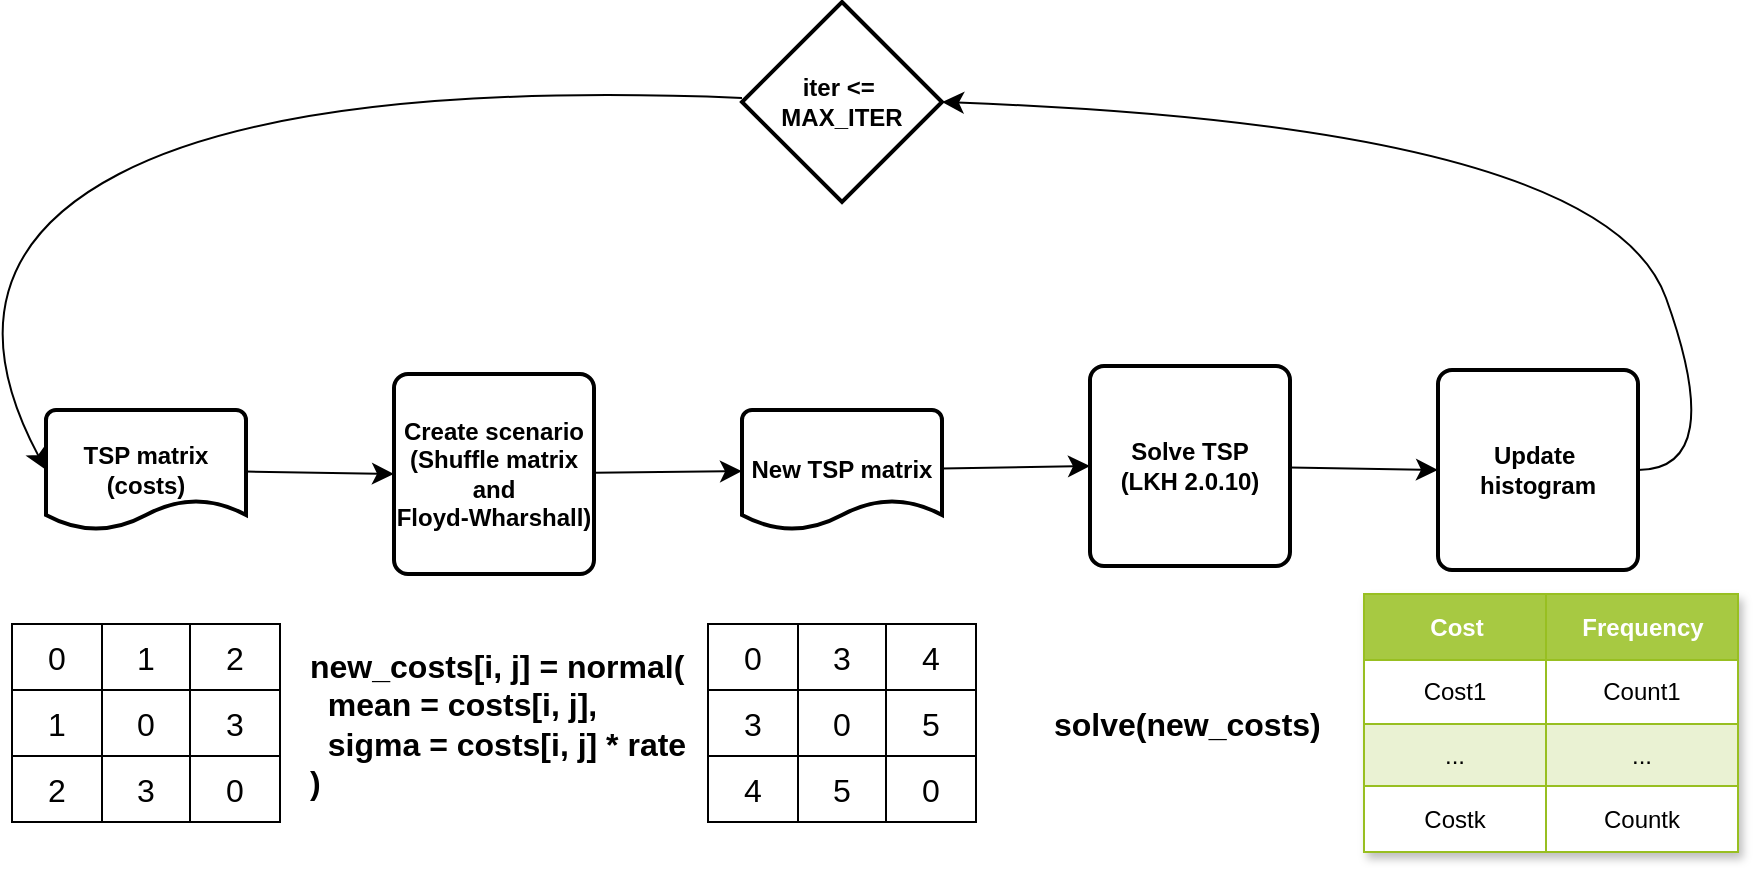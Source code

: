 <mxfile version="24.9.0">
  <diagram name="Página-1" id="CZzdpUChS0xDkeehGTBY">
    <mxGraphModel dx="1834" dy="1140" grid="0" gridSize="10" guides="1" tooltips="1" connect="1" arrows="1" fold="1" page="0" pageScale="1" pageWidth="827" pageHeight="1169" math="0" shadow="0">
      <root>
        <mxCell id="0" />
        <mxCell id="1" parent="0" />
        <mxCell id="dt8AIyi9bGVimPXV3mef-9" style="edgeStyle=none;curved=1;rounded=0;orthogonalLoop=1;jettySize=auto;html=1;fontSize=12;startSize=8;endSize=8;" edge="1" parent="1" source="dt8AIyi9bGVimPXV3mef-3" target="dt8AIyi9bGVimPXV3mef-8">
          <mxGeometry relative="1" as="geometry" />
        </mxCell>
        <mxCell id="dt8AIyi9bGVimPXV3mef-3" value="Create scenario&lt;div&gt;(Shuffle matrix&lt;/div&gt;&lt;div&gt;and&lt;/div&gt;&lt;div&gt;Floyd-Wharshall)&lt;/div&gt;" style="rounded=1;whiteSpace=wrap;html=1;absoluteArcSize=1;arcSize=14;strokeWidth=2;fontStyle=1" vertex="1" parent="1">
          <mxGeometry x="-24" y="94" width="100" height="100" as="geometry" />
        </mxCell>
        <mxCell id="dt8AIyi9bGVimPXV3mef-7" style="edgeStyle=none;curved=1;rounded=0;orthogonalLoop=1;jettySize=auto;html=1;entryX=0;entryY=0.5;entryDx=0;entryDy=0;fontSize=12;startSize=8;endSize=8;" edge="1" parent="1" source="dt8AIyi9bGVimPXV3mef-6" target="dt8AIyi9bGVimPXV3mef-3">
          <mxGeometry relative="1" as="geometry" />
        </mxCell>
        <mxCell id="dt8AIyi9bGVimPXV3mef-6" value="TSP matrix&lt;div&gt;(costs)&lt;/div&gt;" style="strokeWidth=2;html=1;shape=mxgraph.flowchart.document2;whiteSpace=wrap;size=0.25;fontStyle=1" vertex="1" parent="1">
          <mxGeometry x="-198" y="112" width="100" height="60" as="geometry" />
        </mxCell>
        <mxCell id="dt8AIyi9bGVimPXV3mef-11" style="edgeStyle=none;curved=1;rounded=0;orthogonalLoop=1;jettySize=auto;html=1;entryX=0;entryY=0.5;entryDx=0;entryDy=0;fontSize=12;startSize=8;endSize=8;" edge="1" parent="1" source="dt8AIyi9bGVimPXV3mef-8" target="dt8AIyi9bGVimPXV3mef-10">
          <mxGeometry relative="1" as="geometry" />
        </mxCell>
        <mxCell id="dt8AIyi9bGVimPXV3mef-8" value="New TSP matrix" style="strokeWidth=2;html=1;shape=mxgraph.flowchart.document2;whiteSpace=wrap;size=0.25;fontStyle=1" vertex="1" parent="1">
          <mxGeometry x="150" y="112" width="100" height="60" as="geometry" />
        </mxCell>
        <mxCell id="dt8AIyi9bGVimPXV3mef-15" style="edgeStyle=none;curved=1;rounded=0;orthogonalLoop=1;jettySize=auto;html=1;entryX=0;entryY=0.5;entryDx=0;entryDy=0;fontSize=12;startSize=8;endSize=8;" edge="1" parent="1" source="dt8AIyi9bGVimPXV3mef-10" target="dt8AIyi9bGVimPXV3mef-14">
          <mxGeometry relative="1" as="geometry" />
        </mxCell>
        <mxCell id="dt8AIyi9bGVimPXV3mef-10" value="Solve TSP&lt;div&gt;(LKH 2.0.10)&lt;/div&gt;" style="rounded=1;whiteSpace=wrap;html=1;absoluteArcSize=1;arcSize=14;strokeWidth=2;fontStyle=1" vertex="1" parent="1">
          <mxGeometry x="324" y="90" width="100" height="100" as="geometry" />
        </mxCell>
        <mxCell id="dt8AIyi9bGVimPXV3mef-12" value="iter &amp;lt;=&amp;nbsp;&lt;div&gt;MAX_ITER&lt;/div&gt;" style="strokeWidth=2;html=1;shape=mxgraph.flowchart.decision;whiteSpace=wrap;fontStyle=1" vertex="1" parent="1">
          <mxGeometry x="150" y="-92" width="100" height="100" as="geometry" />
        </mxCell>
        <mxCell id="dt8AIyi9bGVimPXV3mef-13" style="edgeStyle=none;curved=1;rounded=0;orthogonalLoop=1;jettySize=auto;html=1;entryX=0;entryY=0.5;entryDx=0;entryDy=0;entryPerimeter=0;fontSize=12;startSize=8;endSize=8;" edge="1" parent="1" source="dt8AIyi9bGVimPXV3mef-12" target="dt8AIyi9bGVimPXV3mef-6">
          <mxGeometry relative="1" as="geometry">
            <Array as="points">
              <mxPoint x="-71" y="-53" />
              <mxPoint x="-252" y="41" />
            </Array>
          </mxGeometry>
        </mxCell>
        <mxCell id="dt8AIyi9bGVimPXV3mef-14" value="Update&amp;nbsp;&lt;div&gt;histogram&lt;/div&gt;" style="rounded=1;whiteSpace=wrap;html=1;absoluteArcSize=1;arcSize=14;strokeWidth=2;fontStyle=1" vertex="1" parent="1">
          <mxGeometry x="498" y="92" width="100" height="100" as="geometry" />
        </mxCell>
        <mxCell id="dt8AIyi9bGVimPXV3mef-16" style="edgeStyle=none;curved=1;rounded=0;orthogonalLoop=1;jettySize=auto;html=1;entryX=1;entryY=0.5;entryDx=0;entryDy=0;entryPerimeter=0;fontSize=12;startSize=8;endSize=8;" edge="1" parent="1" source="dt8AIyi9bGVimPXV3mef-14" target="dt8AIyi9bGVimPXV3mef-12">
          <mxGeometry relative="1" as="geometry">
            <Array as="points">
              <mxPoint x="643" y="142" />
              <mxPoint x="581" y="-30" />
            </Array>
          </mxGeometry>
        </mxCell>
        <mxCell id="dt8AIyi9bGVimPXV3mef-17" value="" style="shape=table;startSize=0;container=1;collapsible=0;childLayout=tableLayout;fontSize=16;" vertex="1" parent="1">
          <mxGeometry x="-215" y="219" width="134" height="99" as="geometry" />
        </mxCell>
        <mxCell id="dt8AIyi9bGVimPXV3mef-18" value="" style="shape=tableRow;horizontal=0;startSize=0;swimlaneHead=0;swimlaneBody=0;strokeColor=inherit;top=0;left=0;bottom=0;right=0;collapsible=0;dropTarget=0;fillColor=none;points=[[0,0.5],[1,0.5]];portConstraint=eastwest;fontSize=16;" vertex="1" parent="dt8AIyi9bGVimPXV3mef-17">
          <mxGeometry width="134" height="33" as="geometry" />
        </mxCell>
        <mxCell id="dt8AIyi9bGVimPXV3mef-19" value="0" style="shape=partialRectangle;html=1;whiteSpace=wrap;connectable=0;strokeColor=inherit;overflow=hidden;fillColor=none;top=0;left=0;bottom=0;right=0;pointerEvents=1;fontSize=16;" vertex="1" parent="dt8AIyi9bGVimPXV3mef-18">
          <mxGeometry width="45" height="33" as="geometry">
            <mxRectangle width="45" height="33" as="alternateBounds" />
          </mxGeometry>
        </mxCell>
        <mxCell id="dt8AIyi9bGVimPXV3mef-20" value="1" style="shape=partialRectangle;html=1;whiteSpace=wrap;connectable=0;strokeColor=inherit;overflow=hidden;fillColor=none;top=0;left=0;bottom=0;right=0;pointerEvents=1;fontSize=16;" vertex="1" parent="dt8AIyi9bGVimPXV3mef-18">
          <mxGeometry x="45" width="44" height="33" as="geometry">
            <mxRectangle width="44" height="33" as="alternateBounds" />
          </mxGeometry>
        </mxCell>
        <mxCell id="dt8AIyi9bGVimPXV3mef-21" value="2" style="shape=partialRectangle;html=1;whiteSpace=wrap;connectable=0;strokeColor=inherit;overflow=hidden;fillColor=none;top=0;left=0;bottom=0;right=0;pointerEvents=1;fontSize=16;" vertex="1" parent="dt8AIyi9bGVimPXV3mef-18">
          <mxGeometry x="89" width="45" height="33" as="geometry">
            <mxRectangle width="45" height="33" as="alternateBounds" />
          </mxGeometry>
        </mxCell>
        <mxCell id="dt8AIyi9bGVimPXV3mef-22" value="" style="shape=tableRow;horizontal=0;startSize=0;swimlaneHead=0;swimlaneBody=0;strokeColor=inherit;top=0;left=0;bottom=0;right=0;collapsible=0;dropTarget=0;fillColor=none;points=[[0,0.5],[1,0.5]];portConstraint=eastwest;fontSize=16;" vertex="1" parent="dt8AIyi9bGVimPXV3mef-17">
          <mxGeometry y="33" width="134" height="33" as="geometry" />
        </mxCell>
        <mxCell id="dt8AIyi9bGVimPXV3mef-23" value="1" style="shape=partialRectangle;html=1;whiteSpace=wrap;connectable=0;strokeColor=inherit;overflow=hidden;fillColor=none;top=0;left=0;bottom=0;right=0;pointerEvents=1;fontSize=16;" vertex="1" parent="dt8AIyi9bGVimPXV3mef-22">
          <mxGeometry width="45" height="33" as="geometry">
            <mxRectangle width="45" height="33" as="alternateBounds" />
          </mxGeometry>
        </mxCell>
        <mxCell id="dt8AIyi9bGVimPXV3mef-24" value="0" style="shape=partialRectangle;html=1;whiteSpace=wrap;connectable=0;strokeColor=inherit;overflow=hidden;fillColor=none;top=0;left=0;bottom=0;right=0;pointerEvents=1;fontSize=16;" vertex="1" parent="dt8AIyi9bGVimPXV3mef-22">
          <mxGeometry x="45" width="44" height="33" as="geometry">
            <mxRectangle width="44" height="33" as="alternateBounds" />
          </mxGeometry>
        </mxCell>
        <mxCell id="dt8AIyi9bGVimPXV3mef-25" value="3" style="shape=partialRectangle;html=1;whiteSpace=wrap;connectable=0;strokeColor=inherit;overflow=hidden;fillColor=none;top=0;left=0;bottom=0;right=0;pointerEvents=1;fontSize=16;" vertex="1" parent="dt8AIyi9bGVimPXV3mef-22">
          <mxGeometry x="89" width="45" height="33" as="geometry">
            <mxRectangle width="45" height="33" as="alternateBounds" />
          </mxGeometry>
        </mxCell>
        <mxCell id="dt8AIyi9bGVimPXV3mef-26" value="" style="shape=tableRow;horizontal=0;startSize=0;swimlaneHead=0;swimlaneBody=0;strokeColor=inherit;top=0;left=0;bottom=0;right=0;collapsible=0;dropTarget=0;fillColor=none;points=[[0,0.5],[1,0.5]];portConstraint=eastwest;fontSize=16;" vertex="1" parent="dt8AIyi9bGVimPXV3mef-17">
          <mxGeometry y="66" width="134" height="33" as="geometry" />
        </mxCell>
        <mxCell id="dt8AIyi9bGVimPXV3mef-27" value="2" style="shape=partialRectangle;html=1;whiteSpace=wrap;connectable=0;strokeColor=inherit;overflow=hidden;fillColor=none;top=0;left=0;bottom=0;right=0;pointerEvents=1;fontSize=16;" vertex="1" parent="dt8AIyi9bGVimPXV3mef-26">
          <mxGeometry width="45" height="33" as="geometry">
            <mxRectangle width="45" height="33" as="alternateBounds" />
          </mxGeometry>
        </mxCell>
        <mxCell id="dt8AIyi9bGVimPXV3mef-28" value="3" style="shape=partialRectangle;html=1;whiteSpace=wrap;connectable=0;strokeColor=inherit;overflow=hidden;fillColor=none;top=0;left=0;bottom=0;right=0;pointerEvents=1;fontSize=16;" vertex="1" parent="dt8AIyi9bGVimPXV3mef-26">
          <mxGeometry x="45" width="44" height="33" as="geometry">
            <mxRectangle width="44" height="33" as="alternateBounds" />
          </mxGeometry>
        </mxCell>
        <mxCell id="dt8AIyi9bGVimPXV3mef-29" value="0" style="shape=partialRectangle;html=1;whiteSpace=wrap;connectable=0;strokeColor=inherit;overflow=hidden;fillColor=none;top=0;left=0;bottom=0;right=0;pointerEvents=1;fontSize=16;" vertex="1" parent="dt8AIyi9bGVimPXV3mef-26">
          <mxGeometry x="89" width="45" height="33" as="geometry">
            <mxRectangle width="45" height="33" as="alternateBounds" />
          </mxGeometry>
        </mxCell>
        <mxCell id="dt8AIyi9bGVimPXV3mef-30" value="" style="shape=table;startSize=0;container=1;collapsible=0;childLayout=tableLayout;fontSize=16;" vertex="1" parent="1">
          <mxGeometry x="133" y="219" width="134" height="99" as="geometry" />
        </mxCell>
        <mxCell id="dt8AIyi9bGVimPXV3mef-31" value="" style="shape=tableRow;horizontal=0;startSize=0;swimlaneHead=0;swimlaneBody=0;strokeColor=inherit;top=0;left=0;bottom=0;right=0;collapsible=0;dropTarget=0;fillColor=none;points=[[0,0.5],[1,0.5]];portConstraint=eastwest;fontSize=16;" vertex="1" parent="dt8AIyi9bGVimPXV3mef-30">
          <mxGeometry width="134" height="33" as="geometry" />
        </mxCell>
        <mxCell id="dt8AIyi9bGVimPXV3mef-32" value="0" style="shape=partialRectangle;html=1;whiteSpace=wrap;connectable=0;strokeColor=inherit;overflow=hidden;fillColor=none;top=0;left=0;bottom=0;right=0;pointerEvents=1;fontSize=16;" vertex="1" parent="dt8AIyi9bGVimPXV3mef-31">
          <mxGeometry width="45" height="33" as="geometry">
            <mxRectangle width="45" height="33" as="alternateBounds" />
          </mxGeometry>
        </mxCell>
        <mxCell id="dt8AIyi9bGVimPXV3mef-33" value="3" style="shape=partialRectangle;html=1;whiteSpace=wrap;connectable=0;strokeColor=inherit;overflow=hidden;fillColor=none;top=0;left=0;bottom=0;right=0;pointerEvents=1;fontSize=16;" vertex="1" parent="dt8AIyi9bGVimPXV3mef-31">
          <mxGeometry x="45" width="44" height="33" as="geometry">
            <mxRectangle width="44" height="33" as="alternateBounds" />
          </mxGeometry>
        </mxCell>
        <mxCell id="dt8AIyi9bGVimPXV3mef-34" value="4" style="shape=partialRectangle;html=1;whiteSpace=wrap;connectable=0;strokeColor=inherit;overflow=hidden;fillColor=none;top=0;left=0;bottom=0;right=0;pointerEvents=1;fontSize=16;" vertex="1" parent="dt8AIyi9bGVimPXV3mef-31">
          <mxGeometry x="89" width="45" height="33" as="geometry">
            <mxRectangle width="45" height="33" as="alternateBounds" />
          </mxGeometry>
        </mxCell>
        <mxCell id="dt8AIyi9bGVimPXV3mef-35" value="" style="shape=tableRow;horizontal=0;startSize=0;swimlaneHead=0;swimlaneBody=0;strokeColor=inherit;top=0;left=0;bottom=0;right=0;collapsible=0;dropTarget=0;fillColor=none;points=[[0,0.5],[1,0.5]];portConstraint=eastwest;fontSize=16;" vertex="1" parent="dt8AIyi9bGVimPXV3mef-30">
          <mxGeometry y="33" width="134" height="33" as="geometry" />
        </mxCell>
        <mxCell id="dt8AIyi9bGVimPXV3mef-36" value="3" style="shape=partialRectangle;html=1;whiteSpace=wrap;connectable=0;strokeColor=inherit;overflow=hidden;fillColor=none;top=0;left=0;bottom=0;right=0;pointerEvents=1;fontSize=16;" vertex="1" parent="dt8AIyi9bGVimPXV3mef-35">
          <mxGeometry width="45" height="33" as="geometry">
            <mxRectangle width="45" height="33" as="alternateBounds" />
          </mxGeometry>
        </mxCell>
        <mxCell id="dt8AIyi9bGVimPXV3mef-37" value="0" style="shape=partialRectangle;html=1;whiteSpace=wrap;connectable=0;strokeColor=inherit;overflow=hidden;fillColor=none;top=0;left=0;bottom=0;right=0;pointerEvents=1;fontSize=16;" vertex="1" parent="dt8AIyi9bGVimPXV3mef-35">
          <mxGeometry x="45" width="44" height="33" as="geometry">
            <mxRectangle width="44" height="33" as="alternateBounds" />
          </mxGeometry>
        </mxCell>
        <mxCell id="dt8AIyi9bGVimPXV3mef-38" value="5" style="shape=partialRectangle;html=1;whiteSpace=wrap;connectable=0;strokeColor=inherit;overflow=hidden;fillColor=none;top=0;left=0;bottom=0;right=0;pointerEvents=1;fontSize=16;" vertex="1" parent="dt8AIyi9bGVimPXV3mef-35">
          <mxGeometry x="89" width="45" height="33" as="geometry">
            <mxRectangle width="45" height="33" as="alternateBounds" />
          </mxGeometry>
        </mxCell>
        <mxCell id="dt8AIyi9bGVimPXV3mef-39" value="" style="shape=tableRow;horizontal=0;startSize=0;swimlaneHead=0;swimlaneBody=0;strokeColor=inherit;top=0;left=0;bottom=0;right=0;collapsible=0;dropTarget=0;fillColor=none;points=[[0,0.5],[1,0.5]];portConstraint=eastwest;fontSize=16;" vertex="1" parent="dt8AIyi9bGVimPXV3mef-30">
          <mxGeometry y="66" width="134" height="33" as="geometry" />
        </mxCell>
        <mxCell id="dt8AIyi9bGVimPXV3mef-40" value="4" style="shape=partialRectangle;html=1;whiteSpace=wrap;connectable=0;strokeColor=inherit;overflow=hidden;fillColor=none;top=0;left=0;bottom=0;right=0;pointerEvents=1;fontSize=16;" vertex="1" parent="dt8AIyi9bGVimPXV3mef-39">
          <mxGeometry width="45" height="33" as="geometry">
            <mxRectangle width="45" height="33" as="alternateBounds" />
          </mxGeometry>
        </mxCell>
        <mxCell id="dt8AIyi9bGVimPXV3mef-41" value="5" style="shape=partialRectangle;html=1;whiteSpace=wrap;connectable=0;strokeColor=inherit;overflow=hidden;fillColor=none;top=0;left=0;bottom=0;right=0;pointerEvents=1;fontSize=16;" vertex="1" parent="dt8AIyi9bGVimPXV3mef-39">
          <mxGeometry x="45" width="44" height="33" as="geometry">
            <mxRectangle width="44" height="33" as="alternateBounds" />
          </mxGeometry>
        </mxCell>
        <mxCell id="dt8AIyi9bGVimPXV3mef-42" value="0" style="shape=partialRectangle;html=1;whiteSpace=wrap;connectable=0;strokeColor=inherit;overflow=hidden;fillColor=none;top=0;left=0;bottom=0;right=0;pointerEvents=1;fontSize=16;" vertex="1" parent="dt8AIyi9bGVimPXV3mef-39">
          <mxGeometry x="89" width="45" height="33" as="geometry">
            <mxRectangle width="45" height="33" as="alternateBounds" />
          </mxGeometry>
        </mxCell>
        <mxCell id="dt8AIyi9bGVimPXV3mef-76" value="Assets" style="childLayout=tableLayout;recursiveResize=0;strokeColor=#98bf21;fillColor=#A7C942;shadow=1;" vertex="1" parent="1">
          <mxGeometry x="461" y="204" width="187" height="129" as="geometry" />
        </mxCell>
        <mxCell id="dt8AIyi9bGVimPXV3mef-77" style="shape=tableRow;horizontal=0;startSize=0;swimlaneHead=0;swimlaneBody=0;top=0;left=0;bottom=0;right=0;dropTarget=0;collapsible=0;recursiveResize=0;expand=0;fontStyle=0;strokeColor=inherit;fillColor=#ffffff;" vertex="1" parent="dt8AIyi9bGVimPXV3mef-76">
          <mxGeometry width="187" height="33" as="geometry" />
        </mxCell>
        <mxCell id="dt8AIyi9bGVimPXV3mef-78" value="Cost" style="connectable=0;recursiveResize=0;strokeColor=inherit;fillColor=#A7C942;align=center;fontStyle=1;fontColor=#FFFFFF;html=1;" vertex="1" parent="dt8AIyi9bGVimPXV3mef-77">
          <mxGeometry width="91" height="33" as="geometry">
            <mxRectangle width="91" height="33" as="alternateBounds" />
          </mxGeometry>
        </mxCell>
        <mxCell id="dt8AIyi9bGVimPXV3mef-79" value="Frequency" style="connectable=0;recursiveResize=0;strokeColor=inherit;fillColor=#A7C942;align=center;fontStyle=1;fontColor=#FFFFFF;html=1;" vertex="1" parent="dt8AIyi9bGVimPXV3mef-77">
          <mxGeometry x="91" width="96" height="33" as="geometry">
            <mxRectangle width="96" height="33" as="alternateBounds" />
          </mxGeometry>
        </mxCell>
        <mxCell id="dt8AIyi9bGVimPXV3mef-81" value="" style="shape=tableRow;horizontal=0;startSize=0;swimlaneHead=0;swimlaneBody=0;top=0;left=0;bottom=0;right=0;dropTarget=0;collapsible=0;recursiveResize=0;expand=0;fontStyle=0;strokeColor=inherit;fillColor=#ffffff;" vertex="1" parent="dt8AIyi9bGVimPXV3mef-76">
          <mxGeometry y="33" width="187" height="32" as="geometry" />
        </mxCell>
        <mxCell id="dt8AIyi9bGVimPXV3mef-82" value="Cost1" style="connectable=0;recursiveResize=0;strokeColor=inherit;fillColor=inherit;align=center;whiteSpace=wrap;html=1;" vertex="1" parent="dt8AIyi9bGVimPXV3mef-81">
          <mxGeometry width="91" height="32" as="geometry">
            <mxRectangle width="91" height="32" as="alternateBounds" />
          </mxGeometry>
        </mxCell>
        <mxCell id="dt8AIyi9bGVimPXV3mef-83" value="Count1" style="connectable=0;recursiveResize=0;strokeColor=inherit;fillColor=inherit;align=center;whiteSpace=wrap;html=1;" vertex="1" parent="dt8AIyi9bGVimPXV3mef-81">
          <mxGeometry x="91" width="96" height="32" as="geometry">
            <mxRectangle width="96" height="32" as="alternateBounds" />
          </mxGeometry>
        </mxCell>
        <mxCell id="dt8AIyi9bGVimPXV3mef-85" value="" style="shape=tableRow;horizontal=0;startSize=0;swimlaneHead=0;swimlaneBody=0;top=0;left=0;bottom=0;right=0;dropTarget=0;collapsible=0;recursiveResize=0;expand=0;fontStyle=1;strokeColor=inherit;fillColor=#EAF2D3;" vertex="1" parent="dt8AIyi9bGVimPXV3mef-76">
          <mxGeometry y="65" width="187" height="31" as="geometry" />
        </mxCell>
        <mxCell id="dt8AIyi9bGVimPXV3mef-86" value="..." style="connectable=0;recursiveResize=0;strokeColor=inherit;fillColor=inherit;whiteSpace=wrap;html=1;" vertex="1" parent="dt8AIyi9bGVimPXV3mef-85">
          <mxGeometry width="91" height="31" as="geometry">
            <mxRectangle width="91" height="31" as="alternateBounds" />
          </mxGeometry>
        </mxCell>
        <mxCell id="dt8AIyi9bGVimPXV3mef-87" value="..." style="connectable=0;recursiveResize=0;strokeColor=inherit;fillColor=inherit;whiteSpace=wrap;html=1;" vertex="1" parent="dt8AIyi9bGVimPXV3mef-85">
          <mxGeometry x="91" width="96" height="31" as="geometry">
            <mxRectangle width="96" height="31" as="alternateBounds" />
          </mxGeometry>
        </mxCell>
        <mxCell id="dt8AIyi9bGVimPXV3mef-89" value="" style="shape=tableRow;horizontal=0;startSize=0;swimlaneHead=0;swimlaneBody=0;top=0;left=0;bottom=0;right=0;dropTarget=0;collapsible=0;recursiveResize=0;expand=0;fontStyle=0;strokeColor=inherit;fillColor=#ffffff;" vertex="1" parent="dt8AIyi9bGVimPXV3mef-76">
          <mxGeometry y="96" width="187" height="33" as="geometry" />
        </mxCell>
        <mxCell id="dt8AIyi9bGVimPXV3mef-90" value="Costk" style="connectable=0;recursiveResize=0;strokeColor=inherit;fillColor=inherit;fontStyle=0;align=center;whiteSpace=wrap;html=1;" vertex="1" parent="dt8AIyi9bGVimPXV3mef-89">
          <mxGeometry width="91" height="33" as="geometry">
            <mxRectangle width="91" height="33" as="alternateBounds" />
          </mxGeometry>
        </mxCell>
        <mxCell id="dt8AIyi9bGVimPXV3mef-91" value="Countk" style="connectable=0;recursiveResize=0;strokeColor=inherit;fillColor=inherit;fontStyle=0;align=center;whiteSpace=wrap;html=1;" vertex="1" parent="dt8AIyi9bGVimPXV3mef-89">
          <mxGeometry x="91" width="96" height="33" as="geometry">
            <mxRectangle width="96" height="33" as="alternateBounds" />
          </mxGeometry>
        </mxCell>
        <mxCell id="dt8AIyi9bGVimPXV3mef-97" value="new_costs[i, j] =&amp;nbsp;&lt;span style=&quot;background-color: initial;&quot;&gt;normal(&lt;/span&gt;&lt;div&gt;&amp;nbsp; mean = costs[i, j],&amp;nbsp;&lt;/div&gt;&lt;div&gt;&amp;nbsp; sigma = costs[i, j] * rate&lt;/div&gt;&lt;div&gt;&lt;span style=&quot;background-color: initial;&quot;&gt;)&lt;/span&gt;&lt;/div&gt;" style="text;html=1;align=left;verticalAlign=middle;whiteSpace=wrap;rounded=0;fontSize=16;fontStyle=1" vertex="1" parent="1">
          <mxGeometry x="-68" y="253.5" width="194" height="30" as="geometry" />
        </mxCell>
        <mxCell id="dt8AIyi9bGVimPXV3mef-98" value="solve(new_costs)" style="text;html=1;align=left;verticalAlign=middle;whiteSpace=wrap;rounded=0;fontSize=16;fontStyle=1" vertex="1" parent="1">
          <mxGeometry x="303.5" y="253.5" width="141" height="30" as="geometry" />
        </mxCell>
      </root>
    </mxGraphModel>
  </diagram>
</mxfile>
